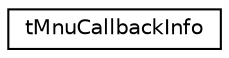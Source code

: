 digraph "Graphical Class Hierarchy"
{
  edge [fontname="Helvetica",fontsize="10",labelfontname="Helvetica",labelfontsize="10"];
  node [fontname="Helvetica",fontsize="10",shape=record];
  rankdir="LR";
  Node1 [label="tMnuCallbackInfo",height=0.2,width=0.4,color="black", fillcolor="white", style="filled",URL="$structt_mnu_callback_info.html"];
}
